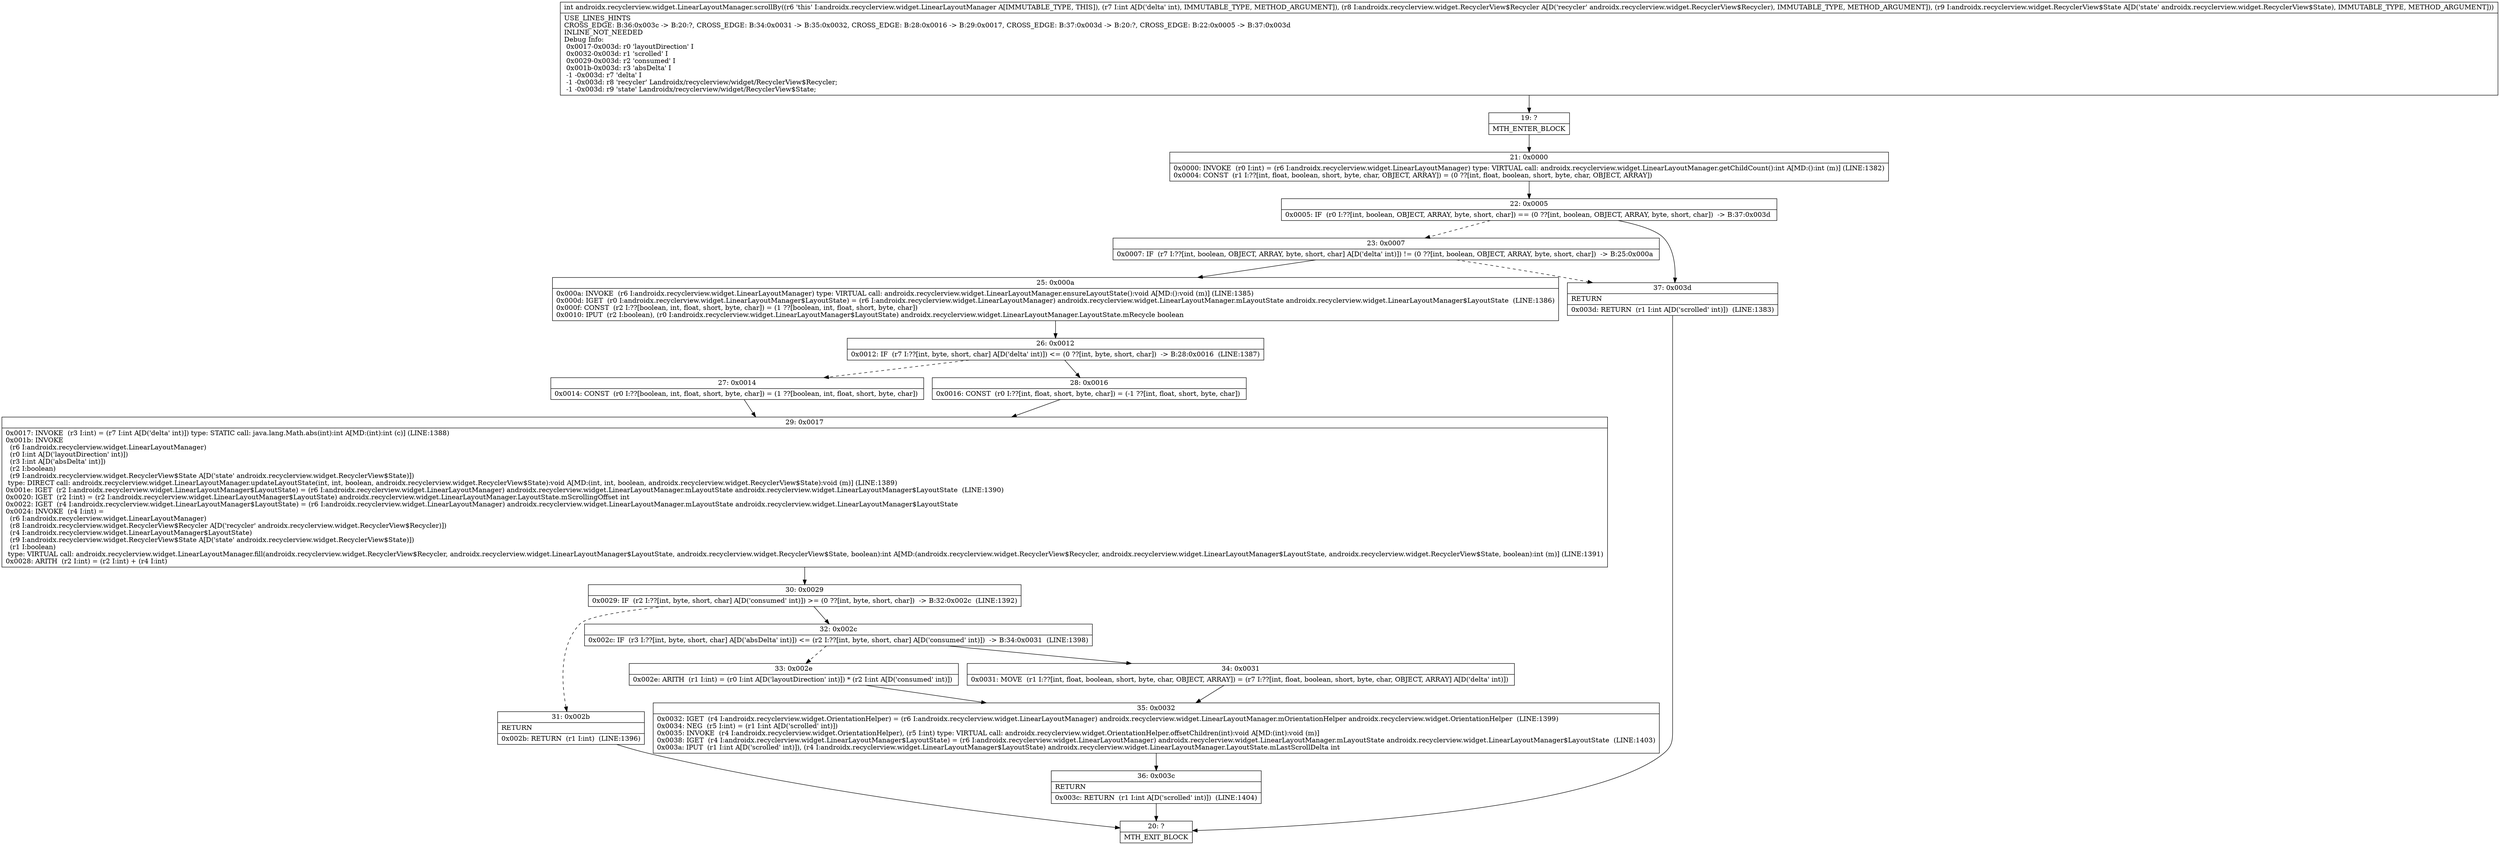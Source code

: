 digraph "CFG forandroidx.recyclerview.widget.LinearLayoutManager.scrollBy(ILandroidx\/recyclerview\/widget\/RecyclerView$Recycler;Landroidx\/recyclerview\/widget\/RecyclerView$State;)I" {
Node_19 [shape=record,label="{19\:\ ?|MTH_ENTER_BLOCK\l}"];
Node_21 [shape=record,label="{21\:\ 0x0000|0x0000: INVOKE  (r0 I:int) = (r6 I:androidx.recyclerview.widget.LinearLayoutManager) type: VIRTUAL call: androidx.recyclerview.widget.LinearLayoutManager.getChildCount():int A[MD:():int (m)] (LINE:1382)\l0x0004: CONST  (r1 I:??[int, float, boolean, short, byte, char, OBJECT, ARRAY]) = (0 ??[int, float, boolean, short, byte, char, OBJECT, ARRAY]) \l}"];
Node_22 [shape=record,label="{22\:\ 0x0005|0x0005: IF  (r0 I:??[int, boolean, OBJECT, ARRAY, byte, short, char]) == (0 ??[int, boolean, OBJECT, ARRAY, byte, short, char])  \-\> B:37:0x003d \l}"];
Node_23 [shape=record,label="{23\:\ 0x0007|0x0007: IF  (r7 I:??[int, boolean, OBJECT, ARRAY, byte, short, char] A[D('delta' int)]) != (0 ??[int, boolean, OBJECT, ARRAY, byte, short, char])  \-\> B:25:0x000a \l}"];
Node_25 [shape=record,label="{25\:\ 0x000a|0x000a: INVOKE  (r6 I:androidx.recyclerview.widget.LinearLayoutManager) type: VIRTUAL call: androidx.recyclerview.widget.LinearLayoutManager.ensureLayoutState():void A[MD:():void (m)] (LINE:1385)\l0x000d: IGET  (r0 I:androidx.recyclerview.widget.LinearLayoutManager$LayoutState) = (r6 I:androidx.recyclerview.widget.LinearLayoutManager) androidx.recyclerview.widget.LinearLayoutManager.mLayoutState androidx.recyclerview.widget.LinearLayoutManager$LayoutState  (LINE:1386)\l0x000f: CONST  (r2 I:??[boolean, int, float, short, byte, char]) = (1 ??[boolean, int, float, short, byte, char]) \l0x0010: IPUT  (r2 I:boolean), (r0 I:androidx.recyclerview.widget.LinearLayoutManager$LayoutState) androidx.recyclerview.widget.LinearLayoutManager.LayoutState.mRecycle boolean \l}"];
Node_26 [shape=record,label="{26\:\ 0x0012|0x0012: IF  (r7 I:??[int, byte, short, char] A[D('delta' int)]) \<= (0 ??[int, byte, short, char])  \-\> B:28:0x0016  (LINE:1387)\l}"];
Node_27 [shape=record,label="{27\:\ 0x0014|0x0014: CONST  (r0 I:??[boolean, int, float, short, byte, char]) = (1 ??[boolean, int, float, short, byte, char]) \l}"];
Node_29 [shape=record,label="{29\:\ 0x0017|0x0017: INVOKE  (r3 I:int) = (r7 I:int A[D('delta' int)]) type: STATIC call: java.lang.Math.abs(int):int A[MD:(int):int (c)] (LINE:1388)\l0x001b: INVOKE  \l  (r6 I:androidx.recyclerview.widget.LinearLayoutManager)\l  (r0 I:int A[D('layoutDirection' int)])\l  (r3 I:int A[D('absDelta' int)])\l  (r2 I:boolean)\l  (r9 I:androidx.recyclerview.widget.RecyclerView$State A[D('state' androidx.recyclerview.widget.RecyclerView$State)])\l type: DIRECT call: androidx.recyclerview.widget.LinearLayoutManager.updateLayoutState(int, int, boolean, androidx.recyclerview.widget.RecyclerView$State):void A[MD:(int, int, boolean, androidx.recyclerview.widget.RecyclerView$State):void (m)] (LINE:1389)\l0x001e: IGET  (r2 I:androidx.recyclerview.widget.LinearLayoutManager$LayoutState) = (r6 I:androidx.recyclerview.widget.LinearLayoutManager) androidx.recyclerview.widget.LinearLayoutManager.mLayoutState androidx.recyclerview.widget.LinearLayoutManager$LayoutState  (LINE:1390)\l0x0020: IGET  (r2 I:int) = (r2 I:androidx.recyclerview.widget.LinearLayoutManager$LayoutState) androidx.recyclerview.widget.LinearLayoutManager.LayoutState.mScrollingOffset int \l0x0022: IGET  (r4 I:androidx.recyclerview.widget.LinearLayoutManager$LayoutState) = (r6 I:androidx.recyclerview.widget.LinearLayoutManager) androidx.recyclerview.widget.LinearLayoutManager.mLayoutState androidx.recyclerview.widget.LinearLayoutManager$LayoutState \l0x0024: INVOKE  (r4 I:int) = \l  (r6 I:androidx.recyclerview.widget.LinearLayoutManager)\l  (r8 I:androidx.recyclerview.widget.RecyclerView$Recycler A[D('recycler' androidx.recyclerview.widget.RecyclerView$Recycler)])\l  (r4 I:androidx.recyclerview.widget.LinearLayoutManager$LayoutState)\l  (r9 I:androidx.recyclerview.widget.RecyclerView$State A[D('state' androidx.recyclerview.widget.RecyclerView$State)])\l  (r1 I:boolean)\l type: VIRTUAL call: androidx.recyclerview.widget.LinearLayoutManager.fill(androidx.recyclerview.widget.RecyclerView$Recycler, androidx.recyclerview.widget.LinearLayoutManager$LayoutState, androidx.recyclerview.widget.RecyclerView$State, boolean):int A[MD:(androidx.recyclerview.widget.RecyclerView$Recycler, androidx.recyclerview.widget.LinearLayoutManager$LayoutState, androidx.recyclerview.widget.RecyclerView$State, boolean):int (m)] (LINE:1391)\l0x0028: ARITH  (r2 I:int) = (r2 I:int) + (r4 I:int) \l}"];
Node_30 [shape=record,label="{30\:\ 0x0029|0x0029: IF  (r2 I:??[int, byte, short, char] A[D('consumed' int)]) \>= (0 ??[int, byte, short, char])  \-\> B:32:0x002c  (LINE:1392)\l}"];
Node_31 [shape=record,label="{31\:\ 0x002b|RETURN\l|0x002b: RETURN  (r1 I:int)  (LINE:1396)\l}"];
Node_20 [shape=record,label="{20\:\ ?|MTH_EXIT_BLOCK\l}"];
Node_32 [shape=record,label="{32\:\ 0x002c|0x002c: IF  (r3 I:??[int, byte, short, char] A[D('absDelta' int)]) \<= (r2 I:??[int, byte, short, char] A[D('consumed' int)])  \-\> B:34:0x0031  (LINE:1398)\l}"];
Node_33 [shape=record,label="{33\:\ 0x002e|0x002e: ARITH  (r1 I:int) = (r0 I:int A[D('layoutDirection' int)]) * (r2 I:int A[D('consumed' int)]) \l}"];
Node_35 [shape=record,label="{35\:\ 0x0032|0x0032: IGET  (r4 I:androidx.recyclerview.widget.OrientationHelper) = (r6 I:androidx.recyclerview.widget.LinearLayoutManager) androidx.recyclerview.widget.LinearLayoutManager.mOrientationHelper androidx.recyclerview.widget.OrientationHelper  (LINE:1399)\l0x0034: NEG  (r5 I:int) = (r1 I:int A[D('scrolled' int)]) \l0x0035: INVOKE  (r4 I:androidx.recyclerview.widget.OrientationHelper), (r5 I:int) type: VIRTUAL call: androidx.recyclerview.widget.OrientationHelper.offsetChildren(int):void A[MD:(int):void (m)]\l0x0038: IGET  (r4 I:androidx.recyclerview.widget.LinearLayoutManager$LayoutState) = (r6 I:androidx.recyclerview.widget.LinearLayoutManager) androidx.recyclerview.widget.LinearLayoutManager.mLayoutState androidx.recyclerview.widget.LinearLayoutManager$LayoutState  (LINE:1403)\l0x003a: IPUT  (r1 I:int A[D('scrolled' int)]), (r4 I:androidx.recyclerview.widget.LinearLayoutManager$LayoutState) androidx.recyclerview.widget.LinearLayoutManager.LayoutState.mLastScrollDelta int \l}"];
Node_36 [shape=record,label="{36\:\ 0x003c|RETURN\l|0x003c: RETURN  (r1 I:int A[D('scrolled' int)])  (LINE:1404)\l}"];
Node_34 [shape=record,label="{34\:\ 0x0031|0x0031: MOVE  (r1 I:??[int, float, boolean, short, byte, char, OBJECT, ARRAY]) = (r7 I:??[int, float, boolean, short, byte, char, OBJECT, ARRAY] A[D('delta' int)]) \l}"];
Node_28 [shape=record,label="{28\:\ 0x0016|0x0016: CONST  (r0 I:??[int, float, short, byte, char]) = (\-1 ??[int, float, short, byte, char]) \l}"];
Node_37 [shape=record,label="{37\:\ 0x003d|RETURN\l|0x003d: RETURN  (r1 I:int A[D('scrolled' int)])  (LINE:1383)\l}"];
MethodNode[shape=record,label="{int androidx.recyclerview.widget.LinearLayoutManager.scrollBy((r6 'this' I:androidx.recyclerview.widget.LinearLayoutManager A[IMMUTABLE_TYPE, THIS]), (r7 I:int A[D('delta' int), IMMUTABLE_TYPE, METHOD_ARGUMENT]), (r8 I:androidx.recyclerview.widget.RecyclerView$Recycler A[D('recycler' androidx.recyclerview.widget.RecyclerView$Recycler), IMMUTABLE_TYPE, METHOD_ARGUMENT]), (r9 I:androidx.recyclerview.widget.RecyclerView$State A[D('state' androidx.recyclerview.widget.RecyclerView$State), IMMUTABLE_TYPE, METHOD_ARGUMENT]))  | USE_LINES_HINTS\lCROSS_EDGE: B:36:0x003c \-\> B:20:?, CROSS_EDGE: B:34:0x0031 \-\> B:35:0x0032, CROSS_EDGE: B:28:0x0016 \-\> B:29:0x0017, CROSS_EDGE: B:37:0x003d \-\> B:20:?, CROSS_EDGE: B:22:0x0005 \-\> B:37:0x003d\lINLINE_NOT_NEEDED\lDebug Info:\l  0x0017\-0x003d: r0 'layoutDirection' I\l  0x0032\-0x003d: r1 'scrolled' I\l  0x0029\-0x003d: r2 'consumed' I\l  0x001b\-0x003d: r3 'absDelta' I\l  \-1 \-0x003d: r7 'delta' I\l  \-1 \-0x003d: r8 'recycler' Landroidx\/recyclerview\/widget\/RecyclerView$Recycler;\l  \-1 \-0x003d: r9 'state' Landroidx\/recyclerview\/widget\/RecyclerView$State;\l}"];
MethodNode -> Node_19;Node_19 -> Node_21;
Node_21 -> Node_22;
Node_22 -> Node_23[style=dashed];
Node_22 -> Node_37;
Node_23 -> Node_25;
Node_23 -> Node_37[style=dashed];
Node_25 -> Node_26;
Node_26 -> Node_27[style=dashed];
Node_26 -> Node_28;
Node_27 -> Node_29;
Node_29 -> Node_30;
Node_30 -> Node_31[style=dashed];
Node_30 -> Node_32;
Node_31 -> Node_20;
Node_32 -> Node_33[style=dashed];
Node_32 -> Node_34;
Node_33 -> Node_35;
Node_35 -> Node_36;
Node_36 -> Node_20;
Node_34 -> Node_35;
Node_28 -> Node_29;
Node_37 -> Node_20;
}

